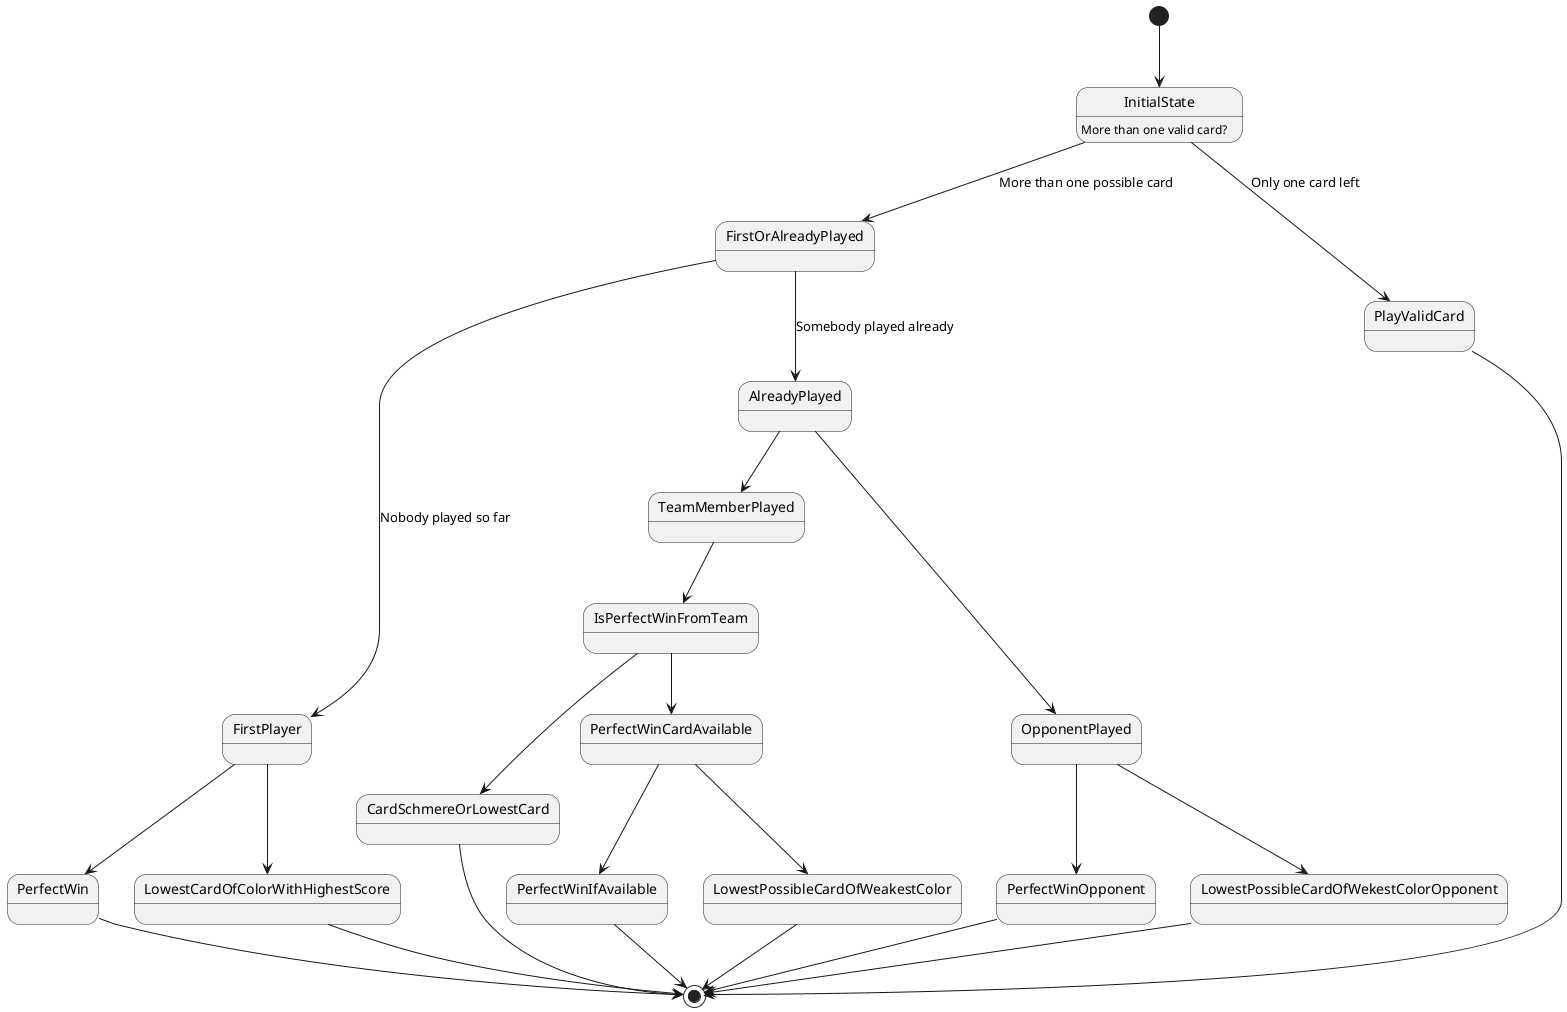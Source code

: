 @startuml DecisionTree

[*] --> InitialState
InitialState : More than one valid card?

InitialState --> FirstOrAlreadyPlayed : More than one possible card
InitialState --> PlayValidCard : Only one card left

PlayValidCard --> [*]

FirstOrAlreadyPlayed --> FirstPlayer : Nobody played so far
FirstOrAlreadyPlayed --> AlreadyPlayed : Somebody played already

FirstPlayer --> PerfectWin
FirstPlayer --> LowestCardOfColorWithHighestScore

PerfectWin --> [*]
LowestCardOfColorWithHighestScore --> [*]

AlreadyPlayed --> TeamMemberPlayed
AlreadyPlayed --> OpponentPlayed

TeamMemberPlayed --> IsPerfectWinFromTeam
IsPerfectWinFromTeam --> CardSchmereOrLowestCard

CardSchmereOrLowestCard --> [*]

IsPerfectWinFromTeam --> PerfectWinCardAvailable
PerfectWinCardAvailable --> PerfectWinIfAvailable
PerfectWinCardAvailable --> LowestPossibleCardOfWeakestColor

PerfectWinIfAvailable --> [*]
LowestPossibleCardOfWeakestColor --> [*]

OpponentPlayed --> PerfectWinOpponent
OpponentPlayed --> LowestPossibleCardOfWekestColorOpponent

PerfectWinOpponent --> [*]
LowestPossibleCardOfWekestColorOpponent --> [*]

@enduml